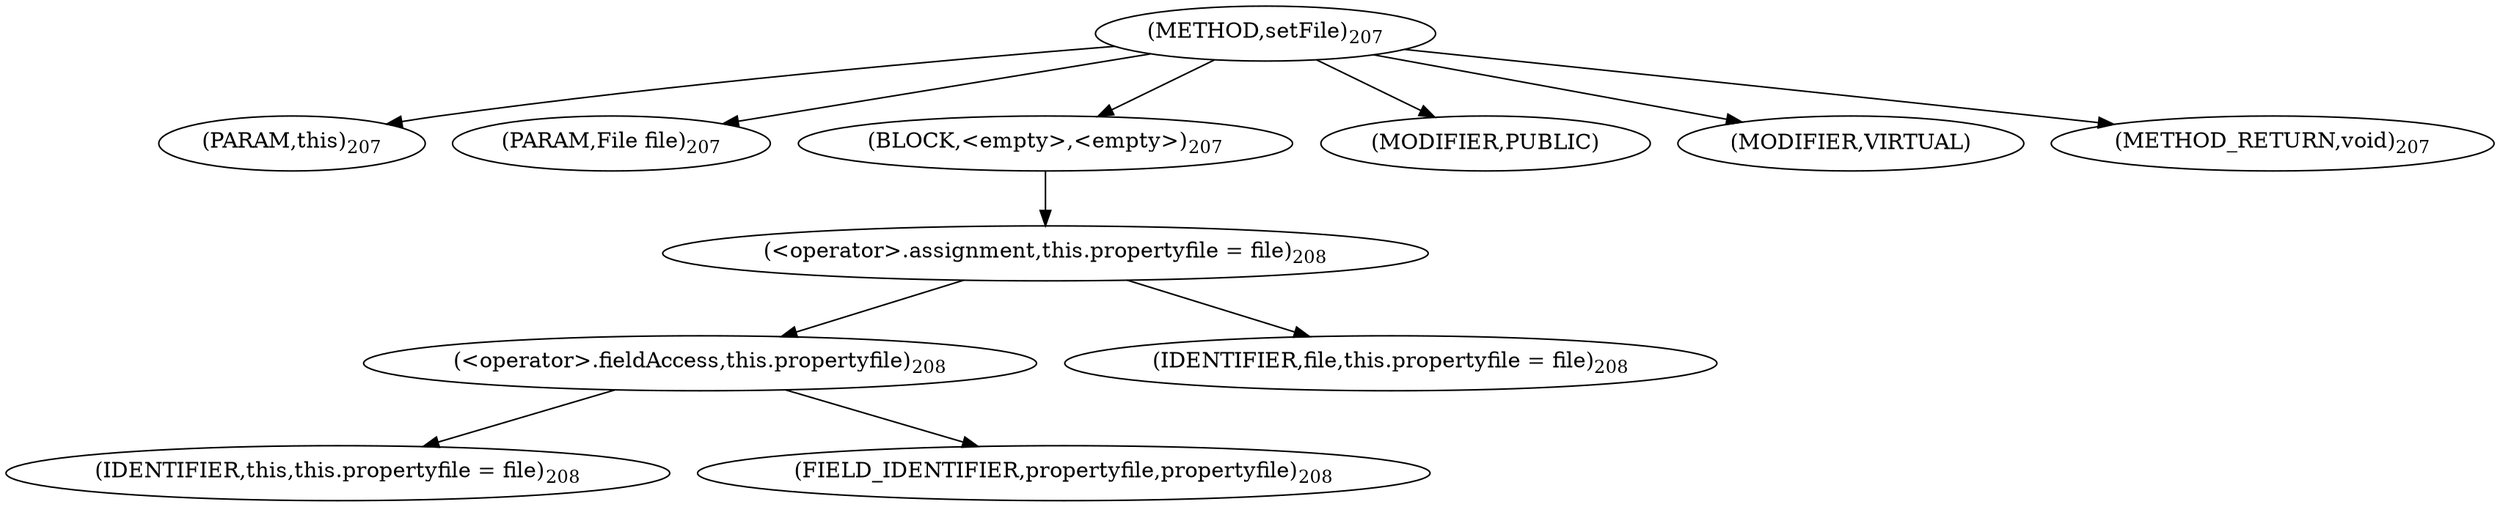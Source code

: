 digraph "setFile" {  
"293" [label = <(METHOD,setFile)<SUB>207</SUB>> ]
"294" [label = <(PARAM,this)<SUB>207</SUB>> ]
"295" [label = <(PARAM,File file)<SUB>207</SUB>> ]
"296" [label = <(BLOCK,&lt;empty&gt;,&lt;empty&gt;)<SUB>207</SUB>> ]
"297" [label = <(&lt;operator&gt;.assignment,this.propertyfile = file)<SUB>208</SUB>> ]
"298" [label = <(&lt;operator&gt;.fieldAccess,this.propertyfile)<SUB>208</SUB>> ]
"299" [label = <(IDENTIFIER,this,this.propertyfile = file)<SUB>208</SUB>> ]
"300" [label = <(FIELD_IDENTIFIER,propertyfile,propertyfile)<SUB>208</SUB>> ]
"301" [label = <(IDENTIFIER,file,this.propertyfile = file)<SUB>208</SUB>> ]
"302" [label = <(MODIFIER,PUBLIC)> ]
"303" [label = <(MODIFIER,VIRTUAL)> ]
"304" [label = <(METHOD_RETURN,void)<SUB>207</SUB>> ]
  "293" -> "294" 
  "293" -> "295" 
  "293" -> "296" 
  "293" -> "302" 
  "293" -> "303" 
  "293" -> "304" 
  "296" -> "297" 
  "297" -> "298" 
  "297" -> "301" 
  "298" -> "299" 
  "298" -> "300" 
}

